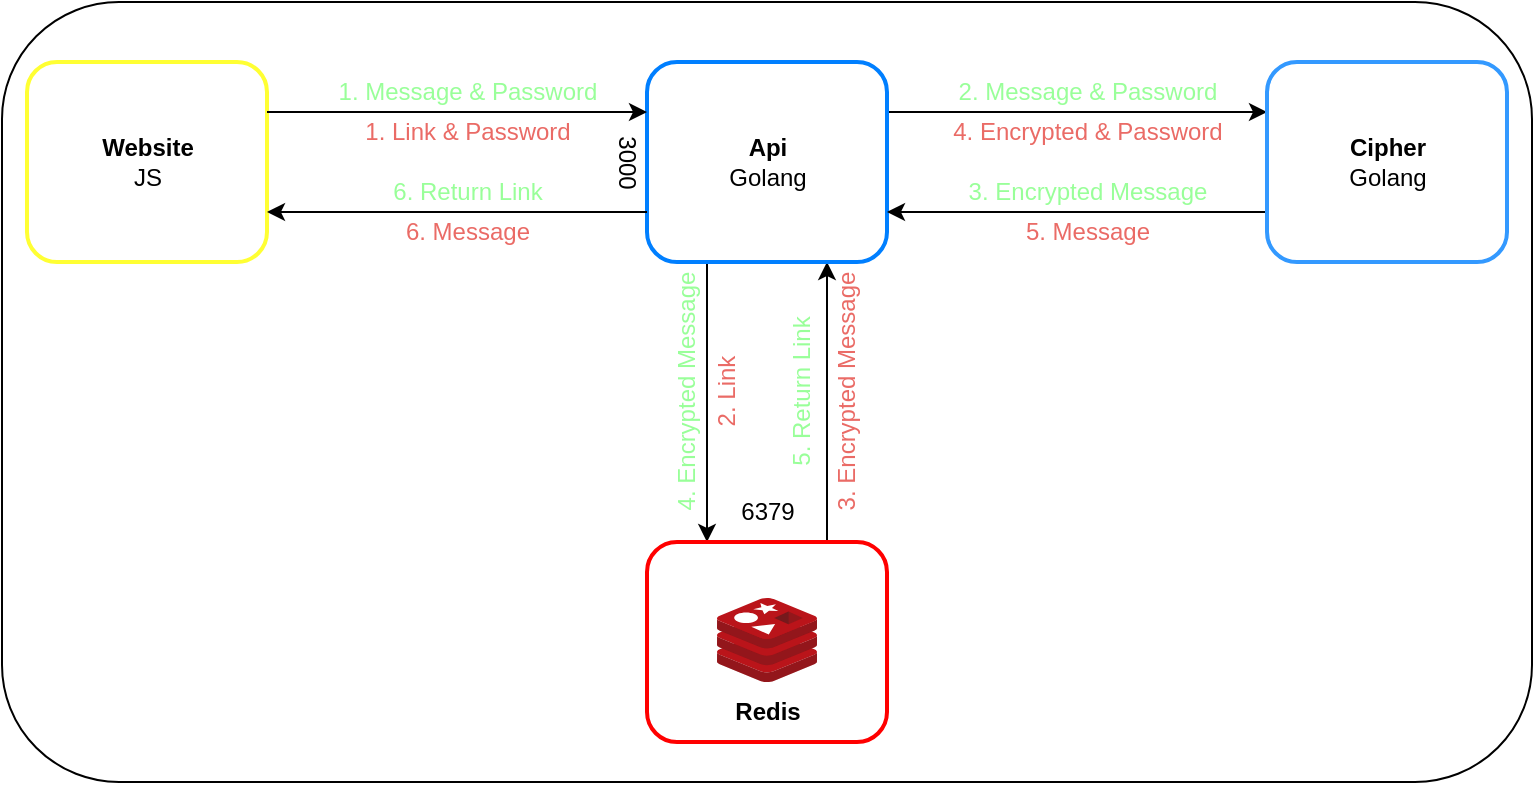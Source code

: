 <mxfile version="22.0.3" type="device">
  <diagram id="R2lEEEUBdFMjLlhIrx00" name="Page-1">
    <mxGraphModel dx="1114" dy="576" grid="1" gridSize="10" guides="1" tooltips="1" connect="1" arrows="1" fold="1" page="1" pageScale="1" pageWidth="850" pageHeight="1100" math="0" shadow="0" extFonts="Permanent Marker^https://fonts.googleapis.com/css?family=Permanent+Marker">
      <root>
        <mxCell id="0" />
        <mxCell id="1" parent="0" />
        <mxCell id="hGutVVly0162uLkcKSLS-45" value="" style="rounded=1;whiteSpace=wrap;html=1;" parent="1" vertex="1">
          <mxGeometry x="43" y="210" width="765" height="390" as="geometry" />
        </mxCell>
        <mxCell id="hGutVVly0162uLkcKSLS-1" value="&lt;b&gt;Website&lt;/b&gt;&lt;br&gt;JS" style="rounded=1;whiteSpace=wrap;html=1;strokeColor=#FFFF33;strokeWidth=2;" parent="1" vertex="1">
          <mxGeometry x="55.5" y="240" width="120" height="100" as="geometry" />
        </mxCell>
        <mxCell id="hGutVVly0162uLkcKSLS-19" style="edgeStyle=orthogonalEdgeStyle;rounded=0;orthogonalLoop=1;jettySize=auto;html=1;exitX=1;exitY=0.25;exitDx=0;exitDy=0;entryX=0;entryY=0.25;entryDx=0;entryDy=0;" parent="1" source="hGutVVly0162uLkcKSLS-2" target="hGutVVly0162uLkcKSLS-3" edge="1">
          <mxGeometry relative="1" as="geometry" />
        </mxCell>
        <mxCell id="hGutVVly0162uLkcKSLS-32" style="edgeStyle=orthogonalEdgeStyle;rounded=0;orthogonalLoop=1;jettySize=auto;html=1;exitX=0.75;exitY=1;exitDx=0;exitDy=0;entryX=0.75;entryY=0;entryDx=0;entryDy=0;startArrow=classic;startFill=1;endArrow=none;endFill=0;" parent="1" source="hGutVVly0162uLkcKSLS-2" target="hGutVVly0162uLkcKSLS-31" edge="1">
          <mxGeometry relative="1" as="geometry" />
        </mxCell>
        <mxCell id="hGutVVly0162uLkcKSLS-33" style="edgeStyle=orthogonalEdgeStyle;rounded=0;orthogonalLoop=1;jettySize=auto;html=1;exitX=0.25;exitY=1;exitDx=0;exitDy=0;entryX=0.25;entryY=0;entryDx=0;entryDy=0;" parent="1" source="hGutVVly0162uLkcKSLS-2" target="hGutVVly0162uLkcKSLS-31" edge="1">
          <mxGeometry relative="1" as="geometry" />
        </mxCell>
        <mxCell id="hGutVVly0162uLkcKSLS-2" value="&lt;b&gt;Api&lt;br&gt;&lt;/b&gt;Golang" style="rounded=1;whiteSpace=wrap;html=1;strokeColor=#007FFF;strokeWidth=2;" parent="1" vertex="1">
          <mxGeometry x="365.5" y="240" width="120" height="100" as="geometry" />
        </mxCell>
        <mxCell id="hGutVVly0162uLkcKSLS-23" style="edgeStyle=orthogonalEdgeStyle;rounded=0;orthogonalLoop=1;jettySize=auto;html=1;exitX=0;exitY=0.75;exitDx=0;exitDy=0;entryX=1;entryY=0.75;entryDx=0;entryDy=0;" parent="1" source="hGutVVly0162uLkcKSLS-3" target="hGutVVly0162uLkcKSLS-2" edge="1">
          <mxGeometry relative="1" as="geometry" />
        </mxCell>
        <mxCell id="hGutVVly0162uLkcKSLS-3" value="&lt;b&gt;Cipher&lt;/b&gt;&lt;br&gt;Golang" style="rounded=1;whiteSpace=wrap;html=1;strokeColor=#3399FF;strokeWidth=2;" parent="1" vertex="1">
          <mxGeometry x="675.5" y="240" width="120" height="100" as="geometry" />
        </mxCell>
        <mxCell id="hGutVVly0162uLkcKSLS-6" value="" style="endArrow=classic;html=1;rounded=0;exitX=1;exitY=0.25;exitDx=0;exitDy=0;entryX=0;entryY=0.25;entryDx=0;entryDy=0;" parent="1" source="hGutVVly0162uLkcKSLS-1" target="hGutVVly0162uLkcKSLS-2" edge="1">
          <mxGeometry width="50" height="50" relative="1" as="geometry">
            <mxPoint x="175.5" y="260" as="sourcePoint" />
            <mxPoint x="359.5" y="258" as="targetPoint" />
          </mxGeometry>
        </mxCell>
        <mxCell id="hGutVVly0162uLkcKSLS-7" value="1. Message &amp;amp; Password" style="text;html=1;strokeColor=none;fillColor=none;align=center;verticalAlign=middle;whiteSpace=wrap;rounded=0;fontColor=#99FF99;" parent="1" vertex="1">
          <mxGeometry x="205.5" y="240" width="140" height="30" as="geometry" />
        </mxCell>
        <mxCell id="hGutVVly0162uLkcKSLS-8" value="" style="endArrow=classic;html=1;rounded=0;entryX=1;entryY=0.75;entryDx=0;entryDy=0;exitX=0;exitY=0.75;exitDx=0;exitDy=0;" parent="1" source="hGutVVly0162uLkcKSLS-2" target="hGutVVly0162uLkcKSLS-1" edge="1">
          <mxGeometry width="50" height="50" relative="1" as="geometry">
            <mxPoint x="305.5" y="380" as="sourcePoint" />
            <mxPoint x="455.5" y="360" as="targetPoint" />
          </mxGeometry>
        </mxCell>
        <mxCell id="hGutVVly0162uLkcKSLS-9" value="6. Return Link" style="text;html=1;strokeColor=none;fillColor=none;align=center;verticalAlign=middle;whiteSpace=wrap;rounded=0;labelBackgroundColor=none;fontColor=#99FF99;" parent="1" vertex="1">
          <mxGeometry x="220.5" y="290" width="110" height="30" as="geometry" />
        </mxCell>
        <mxCell id="hGutVVly0162uLkcKSLS-10" value="3000" style="text;html=1;strokeColor=none;fillColor=none;align=center;verticalAlign=middle;whiteSpace=wrap;rounded=0;direction=east;flipV=0;flipH=1;labelBackgroundColor=default;labelBorderColor=none;rotation=90;" parent="1" vertex="1">
          <mxGeometry x="325.5" y="275" width="60" height="30" as="geometry" />
        </mxCell>
        <mxCell id="hGutVVly0162uLkcKSLS-15" value="1. Link &amp;amp; Password" style="text;html=1;strokeColor=none;fillColor=none;align=center;verticalAlign=middle;whiteSpace=wrap;rounded=0;fontColor=#EA6B66;" parent="1" vertex="1">
          <mxGeometry x="200.5" y="260" width="150" height="30" as="geometry" />
        </mxCell>
        <mxCell id="hGutVVly0162uLkcKSLS-20" value="2. Message &amp;amp; Password" style="text;html=1;strokeColor=none;fillColor=none;align=center;verticalAlign=middle;whiteSpace=wrap;rounded=0;fontColor=#99FF99;" parent="1" vertex="1">
          <mxGeometry x="515.5" y="240" width="140" height="30" as="geometry" />
        </mxCell>
        <mxCell id="hGutVVly0162uLkcKSLS-26" value="3. Encrypted Message" style="text;html=1;strokeColor=none;fillColor=none;align=center;verticalAlign=middle;whiteSpace=wrap;rounded=0;fontColor=#99FF99;" parent="1" vertex="1">
          <mxGeometry x="515.5" y="290" width="140" height="30" as="geometry" />
        </mxCell>
        <mxCell id="hGutVVly0162uLkcKSLS-30" value="4. Encrypted Message" style="text;html=1;strokeColor=none;fillColor=none;align=center;verticalAlign=middle;whiteSpace=wrap;rounded=0;fontColor=#99FF99;rotation=-90;" parent="1" vertex="1">
          <mxGeometry x="315.5" y="390" width="140" height="30" as="geometry" />
        </mxCell>
        <mxCell id="hGutVVly0162uLkcKSLS-31" value="&lt;b&gt;Redis&lt;/b&gt;" style="rounded=1;whiteSpace=wrap;html=1;verticalAlign=bottom;spacingBottom=6;strokeWidth=2;strokeColor=#FF0000;" parent="1" vertex="1">
          <mxGeometry x="365.5" y="480" width="120" height="100" as="geometry" />
        </mxCell>
        <mxCell id="hGutVVly0162uLkcKSLS-34" value="" style="image;sketch=0;aspect=fixed;html=1;points=[];align=center;fontSize=12;image=img/lib/mscae/Cache_Redis_Product.svg;" parent="1" vertex="1">
          <mxGeometry x="400.5" y="508" width="50" height="42" as="geometry" />
        </mxCell>
        <mxCell id="hGutVVly0162uLkcKSLS-35" value="6379" style="text;html=1;strokeColor=none;fillColor=none;align=center;verticalAlign=middle;whiteSpace=wrap;rounded=0;direction=east;flipV=0;flipH=1;labelBackgroundColor=default;labelBorderColor=none;rotation=0;" parent="1" vertex="1">
          <mxGeometry x="395.5" y="450" width="60" height="30" as="geometry" />
        </mxCell>
        <mxCell id="hGutVVly0162uLkcKSLS-36" value="5. Return Link" style="text;html=1;strokeColor=none;fillColor=none;align=center;verticalAlign=middle;whiteSpace=wrap;rounded=0;fontColor=#99FF99;rotation=-90;" parent="1" vertex="1">
          <mxGeometry x="385.5" y="390" width="115" height="30" as="geometry" />
        </mxCell>
        <mxCell id="hGutVVly0162uLkcKSLS-39" value="2. Link" style="text;html=1;strokeColor=none;fillColor=none;align=center;verticalAlign=middle;whiteSpace=wrap;rounded=0;fontColor=#EA6B66;rotation=-90;" parent="1" vertex="1">
          <mxGeometry x="335.5" y="390" width="140" height="30" as="geometry" />
        </mxCell>
        <mxCell id="hGutVVly0162uLkcKSLS-40" value="3. Encrypted Message" style="text;html=1;strokeColor=none;fillColor=none;align=center;verticalAlign=middle;whiteSpace=wrap;rounded=0;fontColor=#EA6B66;rotation=-90;" parent="1" vertex="1">
          <mxGeometry x="395.5" y="390" width="140" height="30" as="geometry" />
        </mxCell>
        <mxCell id="hGutVVly0162uLkcKSLS-41" value="4. Encrypted &amp;amp; Password" style="text;html=1;strokeColor=none;fillColor=none;align=center;verticalAlign=middle;whiteSpace=wrap;rounded=0;fontColor=#EA6B66;" parent="1" vertex="1">
          <mxGeometry x="515.5" y="260" width="140" height="30" as="geometry" />
        </mxCell>
        <mxCell id="hGutVVly0162uLkcKSLS-42" value="5. Message" style="text;html=1;strokeColor=none;fillColor=none;align=center;verticalAlign=middle;whiteSpace=wrap;rounded=0;fontColor=#EA6B66;" parent="1" vertex="1">
          <mxGeometry x="515.5" y="310" width="140" height="30" as="geometry" />
        </mxCell>
        <mxCell id="hGutVVly0162uLkcKSLS-43" value="6. Message" style="text;html=1;strokeColor=none;fillColor=none;align=center;verticalAlign=middle;whiteSpace=wrap;rounded=0;fontColor=#EA6B66;" parent="1" vertex="1">
          <mxGeometry x="200.5" y="310" width="150" height="30" as="geometry" />
        </mxCell>
      </root>
    </mxGraphModel>
  </diagram>
</mxfile>
